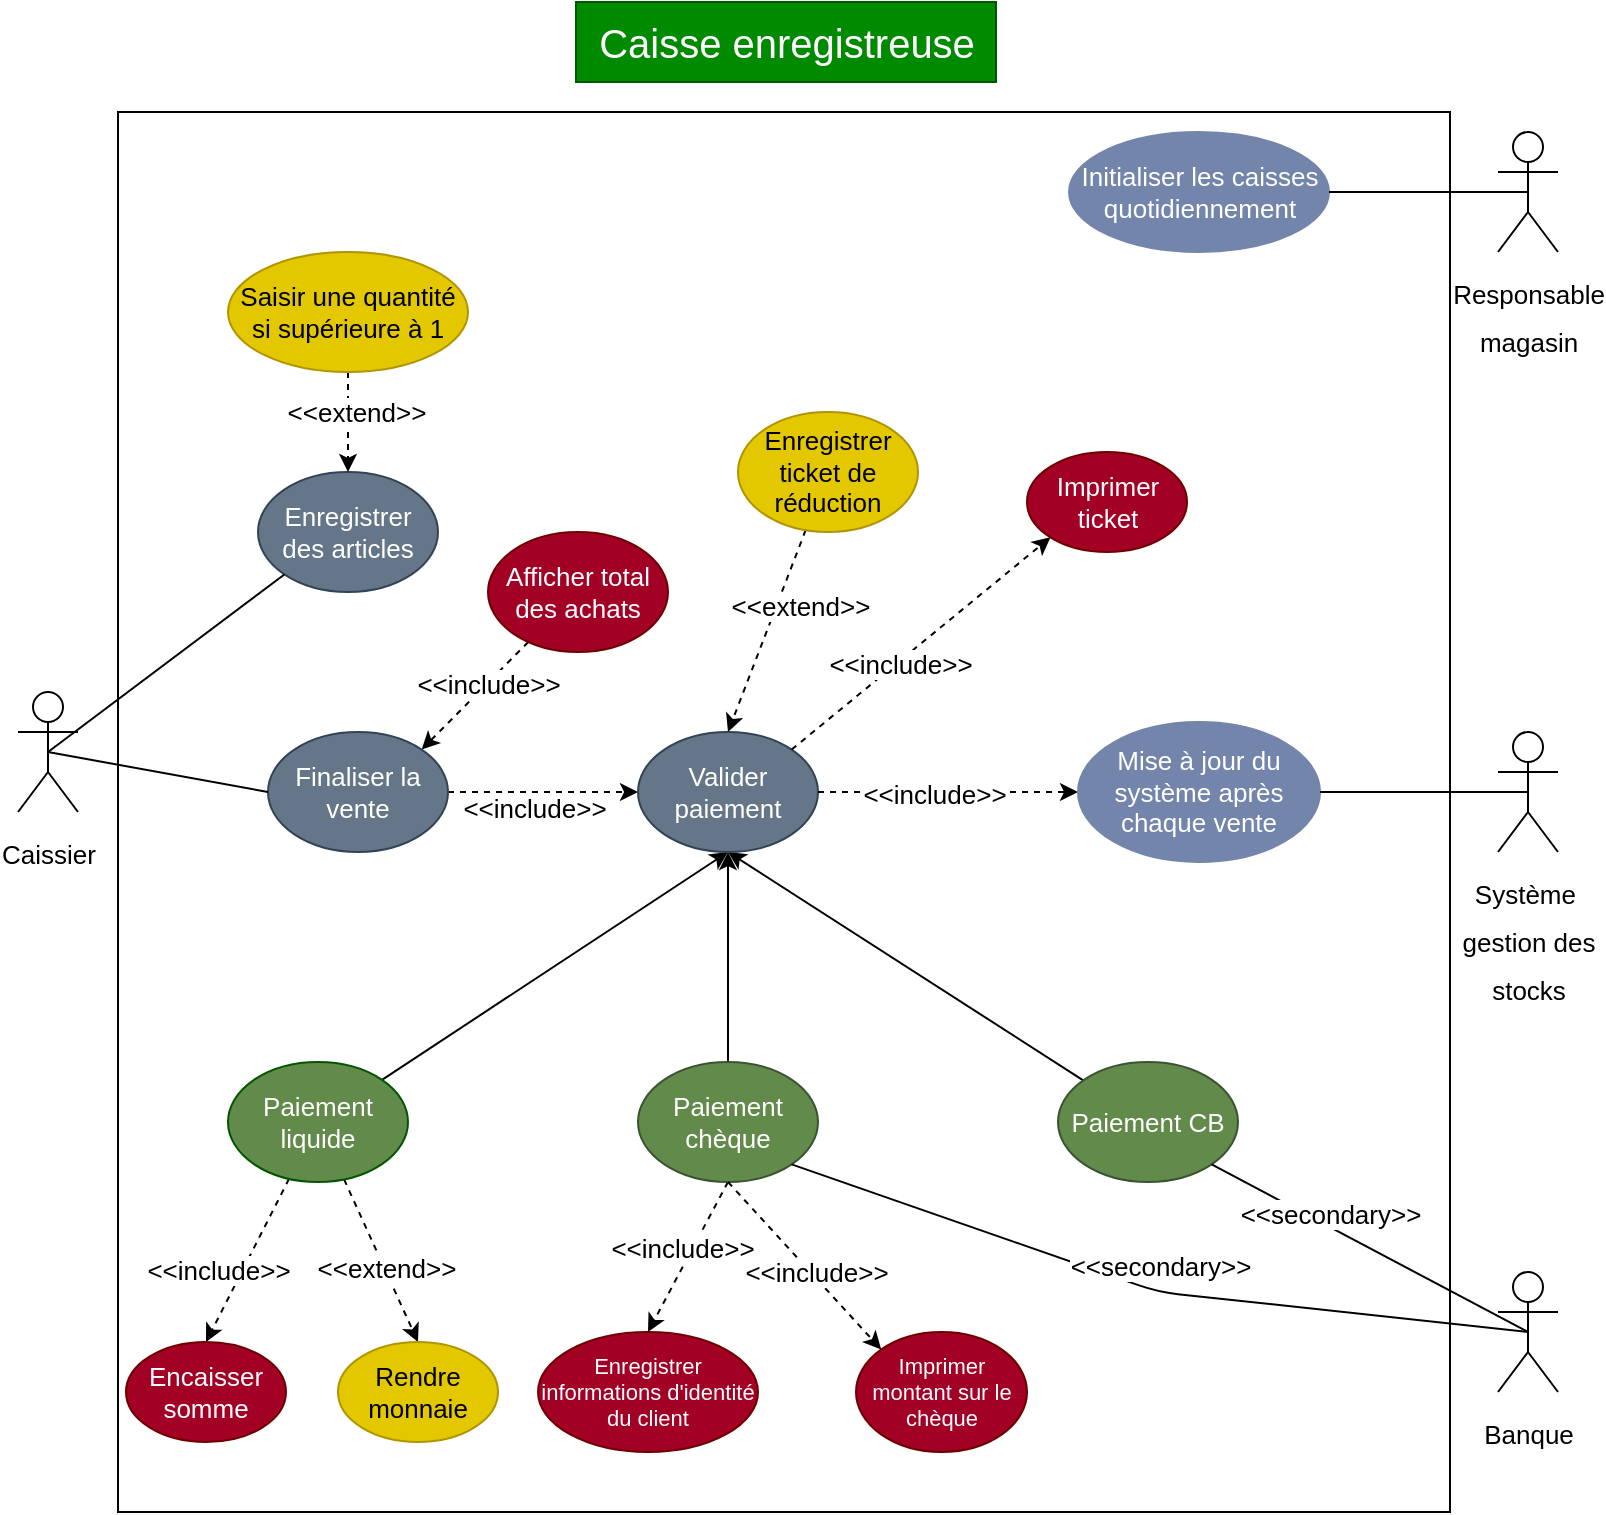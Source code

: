 <mxfile>
    <diagram id="xJ1miVXTMmLAcVZ6gy3l" name="Page-1">
        <mxGraphModel dx="1220" dy="828" grid="1" gridSize="10" guides="1" tooltips="1" connect="1" arrows="1" fold="1" page="1" pageScale="1" pageWidth="827" pageHeight="1169" math="0" shadow="0">
            <root>
                <mxCell id="0"/>
                <mxCell id="1" parent="0"/>
                <mxCell id="2" value="" style="whiteSpace=wrap;html=1;fillColor=none;movable=0;resizable=0;rotatable=0;deletable=0;editable=0;connectable=0;" parent="1" vertex="1">
                    <mxGeometry x="80" y="160" width="666" height="700" as="geometry"/>
                </mxCell>
                <mxCell id="4" value="Caisse enregistreuse" style="text;html=1;align=center;verticalAlign=middle;resizable=0;points=[];autosize=1;strokeColor=#005700;fillColor=#008a00;fontColor=#ffffff;fontSize=20;fontStyle=0" parent="1" vertex="1">
                    <mxGeometry x="309" y="105" width="210" height="40" as="geometry"/>
                </mxCell>
                <mxCell id="7" value="&lt;font style=&quot;font-size: 13px;&quot;&gt;Caissier&lt;/font&gt;" style="shape=umlActor;verticalLabelPosition=bottom;verticalAlign=top;html=1;outlineConnect=0;fontSize=20;fillColor=none;" parent="1" vertex="1">
                    <mxGeometry x="30" y="450" width="30" height="60" as="geometry"/>
                </mxCell>
                <mxCell id="10" value="&lt;font style=&quot;font-size: 13px;&quot;&gt;Banque&lt;/font&gt;" style="shape=umlActor;verticalLabelPosition=bottom;verticalAlign=top;html=1;outlineConnect=0;fontSize=20;fillColor=none;" parent="1" vertex="1">
                    <mxGeometry x="770" y="740" width="30" height="60" as="geometry"/>
                </mxCell>
                <mxCell id="11" value="&lt;font style=&quot;font-size: 13px;&quot;&gt;Système&amp;nbsp;&lt;br&gt;gestion des&lt;br&gt;stocks&lt;/font&gt;" style="shape=umlActor;verticalLabelPosition=bottom;verticalAlign=top;html=1;outlineConnect=0;fontSize=20;fillColor=none;" parent="1" vertex="1">
                    <mxGeometry x="770" y="470" width="30" height="60" as="geometry"/>
                </mxCell>
                <mxCell id="13" value="&lt;font style=&quot;font-size: 13px;&quot;&gt;Responsable&lt;br&gt;magasin&lt;/font&gt;" style="shape=umlActor;verticalLabelPosition=bottom;verticalAlign=top;html=1;outlineConnect=0;fontSize=20;fillColor=none;" parent="1" vertex="1">
                    <mxGeometry x="770" y="170" width="30" height="60" as="geometry"/>
                </mxCell>
                <mxCell id="15" value="Enregistrer des articles" style="ellipse;whiteSpace=wrap;html=1;fontSize=13;fillColor=#647687;fontColor=#ffffff;strokeColor=#314354;" parent="1" vertex="1">
                    <mxGeometry x="150" y="340" width="90" height="60" as="geometry"/>
                </mxCell>
                <mxCell id="43" style="edgeStyle=none;html=1;entryX=1;entryY=0;entryDx=0;entryDy=0;fontSize=13;dashed=1;" parent="1" source="16" target="17" edge="1">
                    <mxGeometry relative="1" as="geometry"/>
                </mxCell>
                <mxCell id="44" value="&amp;lt;&amp;lt;include&amp;gt;&amp;gt;" style="edgeLabel;html=1;align=center;verticalAlign=middle;resizable=0;points=[];fontSize=13;" parent="43" vertex="1" connectable="0">
                    <mxGeometry x="-0.452" relative="1" as="geometry">
                        <mxPoint x="-6" y="6" as="offset"/>
                    </mxGeometry>
                </mxCell>
                <mxCell id="83" style="edgeStyle=none;html=1;entryX=0;entryY=0.5;entryDx=0;entryDy=0;dashed=1;" parent="1" source="17" target="28" edge="1">
                    <mxGeometry relative="1" as="geometry"/>
                </mxCell>
                <mxCell id="84" value="&amp;lt;&amp;lt;include&amp;gt;&amp;gt;" style="edgeLabel;html=1;align=center;verticalAlign=middle;resizable=0;points=[];fontSize=13;" parent="83" vertex="1" connectable="0">
                    <mxGeometry x="-0.307" y="1" relative="1" as="geometry">
                        <mxPoint x="10" y="9" as="offset"/>
                    </mxGeometry>
                </mxCell>
                <mxCell id="17" value="Finaliser la vente" style="ellipse;whiteSpace=wrap;html=1;fontSize=13;fillColor=#647687;fontColor=#ffffff;strokeColor=#314354;" parent="1" vertex="1">
                    <mxGeometry x="155" y="470" width="90" height="60" as="geometry"/>
                </mxCell>
                <mxCell id="25" style="edgeStyle=none;html=1;entryX=0.5;entryY=0;entryDx=0;entryDy=0;fontSize=13;dashed=1;" parent="1" source="19" target="28" edge="1">
                    <mxGeometry relative="1" as="geometry">
                        <mxPoint x="185" y="500" as="targetPoint"/>
                    </mxGeometry>
                </mxCell>
                <mxCell id="26" value="&amp;lt;&amp;lt;extend&amp;gt;&amp;gt;" style="edgeLabel;html=1;align=center;verticalAlign=middle;resizable=0;points=[];fontSize=13;" parent="25" vertex="1" connectable="0">
                    <mxGeometry x="-0.517" y="-2" relative="1" as="geometry">
                        <mxPoint x="8" y="14" as="offset"/>
                    </mxGeometry>
                </mxCell>
                <mxCell id="19" value="Enregistrer ticket de réduction" style="ellipse;whiteSpace=wrap;html=1;fontSize=13;fillColor=#e3c800;fontColor=#000000;strokeColor=#B09500;" parent="1" vertex="1">
                    <mxGeometry x="390" y="310" width="90" height="60" as="geometry"/>
                </mxCell>
                <mxCell id="31" style="edgeStyle=none;html=1;fontSize=13;entryX=0.5;entryY=1;entryDx=0;entryDy=0;" parent="1" source="20" target="28" edge="1">
                    <mxGeometry relative="1" as="geometry"/>
                </mxCell>
                <mxCell id="58" style="edgeStyle=none;html=1;entryX=0.5;entryY=0;entryDx=0;entryDy=0;dashed=1;fontSize=13;" parent="1" source="20" target="57" edge="1">
                    <mxGeometry relative="1" as="geometry"/>
                </mxCell>
                <mxCell id="59" value="&amp;lt;&amp;lt;include&amp;gt;&amp;gt;" style="edgeLabel;html=1;align=center;verticalAlign=middle;resizable=0;points=[];fontSize=13;" parent="58" vertex="1" connectable="0">
                    <mxGeometry x="-0.49" relative="1" as="geometry">
                        <mxPoint x="-25" y="24" as="offset"/>
                    </mxGeometry>
                </mxCell>
                <mxCell id="64" style="edgeStyle=none;html=1;entryX=0.5;entryY=0;entryDx=0;entryDy=0;dashed=1;fontSize=13;" parent="1" source="20" target="63" edge="1">
                    <mxGeometry relative="1" as="geometry"/>
                </mxCell>
                <mxCell id="65" value="&amp;lt;&amp;lt;extend&amp;gt;&amp;gt;" style="edgeLabel;html=1;align=center;verticalAlign=middle;resizable=0;points=[];fontSize=13;" parent="64" vertex="1" connectable="0">
                    <mxGeometry x="-0.531" relative="1" as="geometry">
                        <mxPoint x="12" y="25" as="offset"/>
                    </mxGeometry>
                </mxCell>
                <mxCell id="20" value="Paiement liquide" style="ellipse;whiteSpace=wrap;html=1;fontSize=13;fillColor=#628A4B;fontColor=#ffffff;strokeColor=#005700;" parent="1" vertex="1">
                    <mxGeometry x="135" y="635" width="90" height="60" as="geometry"/>
                </mxCell>
                <mxCell id="33" style="edgeStyle=none;html=1;entryX=0.5;entryY=1;entryDx=0;entryDy=0;fontSize=13;exitX=0.5;exitY=0;exitDx=0;exitDy=0;" parent="1" source="21" target="28" edge="1">
                    <mxGeometry relative="1" as="geometry"/>
                </mxCell>
                <mxCell id="72" style="edgeStyle=none;html=1;entryX=0.5;entryY=0;entryDx=0;entryDy=0;fontSize=13;dashed=1;exitX=0.5;exitY=1;exitDx=0;exitDy=0;" parent="1" source="21" target="70" edge="1">
                    <mxGeometry relative="1" as="geometry"/>
                </mxCell>
                <mxCell id="73" value="&amp;lt;&amp;lt;include&amp;gt;&amp;gt;" style="edgeLabel;html=1;align=center;verticalAlign=middle;resizable=0;points=[];fontSize=13;" parent="72" vertex="1" connectable="0">
                    <mxGeometry x="-0.528" y="-2" relative="1" as="geometry">
                        <mxPoint x="-12" y="16" as="offset"/>
                    </mxGeometry>
                </mxCell>
                <mxCell id="21" value="Paiement chèque" style="ellipse;whiteSpace=wrap;html=1;fontSize=13;fillColor=#628A4B;fontColor=#ffffff;strokeColor=#3A5431;" parent="1" vertex="1">
                    <mxGeometry x="340" y="635" width="90" height="60" as="geometry"/>
                </mxCell>
                <mxCell id="32" style="edgeStyle=none;html=1;fontSize=13;entryX=0.5;entryY=1;entryDx=0;entryDy=0;" parent="1" source="22" target="28" edge="1">
                    <mxGeometry relative="1" as="geometry">
                        <mxPoint x="240" y="420" as="targetPoint"/>
                    </mxGeometry>
                </mxCell>
                <mxCell id="22" value="Paiement CB" style="ellipse;whiteSpace=wrap;html=1;fontSize=13;fillColor=#628A4B;fontColor=#ffffff;strokeColor=#3A5431;" parent="1" vertex="1">
                    <mxGeometry x="550" y="635" width="90" height="60" as="geometry"/>
                </mxCell>
                <mxCell id="28" value="Valider paiement" style="ellipse;whiteSpace=wrap;html=1;fontSize=13;fillColor=#647687;fontColor=#ffffff;strokeColor=#314354;" parent="1" vertex="1">
                    <mxGeometry x="340" y="470" width="90" height="60" as="geometry"/>
                </mxCell>
                <mxCell id="34" value="" style="endArrow=none;html=1;fontSize=13;entryX=0.5;entryY=0.5;entryDx=0;entryDy=0;entryPerimeter=0;exitX=1;exitY=1;exitDx=0;exitDy=0;" parent="1" source="22" target="10" edge="1">
                    <mxGeometry width="50" height="50" relative="1" as="geometry">
                        <mxPoint x="430.0" y="265.0" as="sourcePoint"/>
                        <mxPoint x="785" y="195.0" as="targetPoint"/>
                    </mxGeometry>
                </mxCell>
                <mxCell id="35" value="&amp;lt;&amp;lt;secondary&amp;gt;&amp;gt;" style="edgeLabel;html=1;align=center;verticalAlign=middle;resizable=0;points=[];fontSize=13;" parent="34" vertex="1" connectable="0">
                    <mxGeometry x="0.266" y="-1" relative="1" as="geometry">
                        <mxPoint x="-41" y="-29" as="offset"/>
                    </mxGeometry>
                </mxCell>
                <mxCell id="37" value="" style="endArrow=none;html=1;fontSize=13;entryX=0.5;entryY=0.5;entryDx=0;entryDy=0;entryPerimeter=0;exitX=1;exitY=1;exitDx=0;exitDy=0;" parent="1" source="21" target="10" edge="1">
                    <mxGeometry width="50" height="50" relative="1" as="geometry">
                        <mxPoint x="445.0" y="330.0" as="sourcePoint"/>
                        <mxPoint x="800" y="260.0" as="targetPoint"/>
                        <Array as="points">
                            <mxPoint x="600" y="750"/>
                        </Array>
                    </mxGeometry>
                </mxCell>
                <mxCell id="38" value="&amp;lt;&amp;lt;secondary&amp;gt;&amp;gt;" style="edgeLabel;html=1;align=center;verticalAlign=middle;resizable=0;points=[];fontSize=13;" parent="37" vertex="1" connectable="0">
                    <mxGeometry x="0.266" y="-1" relative="1" as="geometry">
                        <mxPoint x="-45" y="-19" as="offset"/>
                    </mxGeometry>
                </mxCell>
                <mxCell id="40" value="" style="endArrow=none;html=1;fontSize=13;entryX=0.5;entryY=0.5;entryDx=0;entryDy=0;exitX=0;exitY=1;exitDx=0;exitDy=0;entryPerimeter=0;" parent="1" source="15" target="7" edge="1">
                    <mxGeometry width="50" height="50" relative="1" as="geometry">
                        <mxPoint x="675" y="475" as="sourcePoint"/>
                        <mxPoint x="770" y="505" as="targetPoint"/>
                    </mxGeometry>
                </mxCell>
                <mxCell id="41" value="" style="endArrow=none;html=1;fontSize=13;entryX=0.5;entryY=0.5;entryDx=0;entryDy=0;entryPerimeter=0;exitX=0;exitY=0.5;exitDx=0;exitDy=0;" parent="1" source="17" target="7" edge="1">
                    <mxGeometry width="50" height="50" relative="1" as="geometry">
                        <mxPoint x="160" y="470" as="sourcePoint"/>
                        <mxPoint x="758.18" y="584.79" as="targetPoint"/>
                    </mxGeometry>
                </mxCell>
                <mxCell id="49" value="Initialiser les caisses quotidiennement" style="ellipse;whiteSpace=wrap;html=1;fontSize=13;fillColor=#7385AB;strokeColor=#7385AB;fontColor=#ffffff;" parent="1" vertex="1">
                    <mxGeometry x="555.5" y="170" width="130" height="60" as="geometry"/>
                </mxCell>
                <mxCell id="50" value="" style="endArrow=none;html=1;fontSize=13;entryX=0.5;entryY=0.5;entryDx=0;entryDy=0;exitX=1;exitY=0.5;exitDx=0;exitDy=0;entryPerimeter=0;" parent="1" source="49" target="13" edge="1">
                    <mxGeometry width="50" height="50" relative="1" as="geometry">
                        <mxPoint x="640.0" y="210.003" as="sourcePoint"/>
                        <mxPoint x="798.18" y="288.79" as="targetPoint"/>
                    </mxGeometry>
                </mxCell>
                <mxCell id="52" style="edgeStyle=none;html=1;entryX=0.5;entryY=0;entryDx=0;entryDy=0;dashed=1;fontSize=13;" parent="1" source="51" target="15" edge="1">
                    <mxGeometry relative="1" as="geometry"/>
                </mxCell>
                <mxCell id="53" value="&amp;lt;&amp;lt;extend&amp;gt;&amp;gt;" style="edgeLabel;html=1;align=center;verticalAlign=middle;resizable=0;points=[];fontSize=13;" parent="52" vertex="1" connectable="0">
                    <mxGeometry x="-0.515" y="1" relative="1" as="geometry">
                        <mxPoint x="3" y="8" as="offset"/>
                    </mxGeometry>
                </mxCell>
                <mxCell id="51" value="Saisir une quantité si supérieure à 1" style="ellipse;whiteSpace=wrap;html=1;fontSize=13;fillColor=#e3c800;fontColor=#000000;strokeColor=#B09500;" parent="1" vertex="1">
                    <mxGeometry x="135" y="230" width="120" height="60" as="geometry"/>
                </mxCell>
                <mxCell id="57" value="Encaisser somme" style="ellipse;whiteSpace=wrap;html=1;fontSize=13;fillColor=#a20025;fontColor=#ffffff;strokeColor=#6F0000;" parent="1" vertex="1">
                    <mxGeometry x="84" y="775" width="80" height="50" as="geometry"/>
                </mxCell>
                <mxCell id="63" value="Rendre monnaie" style="ellipse;whiteSpace=wrap;html=1;fontSize=13;fillColor=#e3c800;fontColor=#000000;strokeColor=#B09500;" parent="1" vertex="1">
                    <mxGeometry x="190" y="775" width="80" height="50" as="geometry"/>
                </mxCell>
                <mxCell id="70" value="Enregistrer informations d'identité du client" style="ellipse;whiteSpace=wrap;html=1;fontSize=11;fillColor=#a20025;fontColor=#ffffff;strokeColor=#6F0000;" parent="1" vertex="1">
                    <mxGeometry x="290" y="770" width="110" height="60" as="geometry"/>
                </mxCell>
                <mxCell id="71" value="Imprimer montant sur le chèque" style="ellipse;whiteSpace=wrap;html=1;fontSize=11;fillColor=#a20025;fontColor=#ffffff;strokeColor=#6F0000;" parent="1" vertex="1">
                    <mxGeometry x="449" y="770" width="85.5" height="60" as="geometry"/>
                </mxCell>
                <mxCell id="74" style="edgeStyle=none;html=1;entryX=0;entryY=0;entryDx=0;entryDy=0;fontSize=13;dashed=1;exitX=0.5;exitY=1;exitDx=0;exitDy=0;" parent="1" source="21" target="71" edge="1">
                    <mxGeometry relative="1" as="geometry">
                        <mxPoint x="302.764" y="843.686" as="sourcePoint"/>
                        <mxPoint x="370.0" y="815" as="targetPoint"/>
                    </mxGeometry>
                </mxCell>
                <mxCell id="75" value="&amp;lt;&amp;lt;include&amp;gt;&amp;gt;" style="edgeLabel;html=1;align=center;verticalAlign=middle;resizable=0;points=[];fontSize=13;" parent="74" vertex="1" connectable="0">
                    <mxGeometry x="-0.528" y="-2" relative="1" as="geometry">
                        <mxPoint x="27" y="23" as="offset"/>
                    </mxGeometry>
                </mxCell>
                <mxCell id="79" style="edgeStyle=none;html=1;entryX=0;entryY=1;entryDx=0;entryDy=0;dashed=1;fontSize=11;exitX=1;exitY=0;exitDx=0;exitDy=0;" parent="1" source="28" target="78" edge="1">
                    <mxGeometry relative="1" as="geometry">
                        <mxPoint x="580.005" y="489.996" as="sourcePoint"/>
                    </mxGeometry>
                </mxCell>
                <mxCell id="80" value="&amp;lt;&amp;lt;include&amp;gt;&amp;gt;" style="edgeLabel;html=1;align=center;verticalAlign=middle;resizable=0;points=[];fontSize=13;" parent="79" vertex="1" connectable="0">
                    <mxGeometry x="-0.478" y="1" relative="1" as="geometry">
                        <mxPoint x="21" y="-15" as="offset"/>
                    </mxGeometry>
                </mxCell>
                <mxCell id="88" style="edgeStyle=none;html=1;entryX=0;entryY=0.5;entryDx=0;entryDy=0;dashed=1;exitX=1;exitY=0.5;exitDx=0;exitDy=0;" edge="1" parent="1" source="28" target="86">
                    <mxGeometry relative="1" as="geometry">
                        <mxPoint x="570" y="500" as="sourcePoint"/>
                    </mxGeometry>
                </mxCell>
                <mxCell id="89" value="&amp;lt;&amp;lt;include&amp;gt;&amp;gt;" style="edgeLabel;html=1;align=center;verticalAlign=middle;resizable=0;points=[];fontSize=13;" vertex="1" connectable="0" parent="88">
                    <mxGeometry x="-0.323" y="-2" relative="1" as="geometry">
                        <mxPoint x="14" y="-1" as="offset"/>
                    </mxGeometry>
                </mxCell>
                <mxCell id="78" value="Imprimer ticket" style="ellipse;whiteSpace=wrap;html=1;fontSize=13;fillColor=#a20025;fontColor=#ffffff;strokeColor=#6F0000;" parent="1" vertex="1">
                    <mxGeometry x="534.5" y="330" width="80" height="50" as="geometry"/>
                </mxCell>
                <mxCell id="16" value="Afficher total des achats" style="ellipse;whiteSpace=wrap;html=1;fontSize=13;fillColor=#a20025;fontColor=#ffffff;strokeColor=#6F0000;" parent="1" vertex="1">
                    <mxGeometry x="265" y="370" width="90" height="60" as="geometry"/>
                </mxCell>
                <mxCell id="86" value="Mise à jour du système après chaque vente" style="ellipse;whiteSpace=wrap;html=1;fontSize=13;fillColor=#7385AB;fontColor=#ffffff;strokeColor=#7385AB;" parent="1" vertex="1">
                    <mxGeometry x="560" y="465" width="121" height="70" as="geometry"/>
                </mxCell>
                <mxCell id="87" value="" style="endArrow=none;html=1;fontSize=13;entryX=0.5;entryY=0.5;entryDx=0;entryDy=0;exitX=1;exitY=0.5;exitDx=0;exitDy=0;entryPerimeter=0;" parent="1" target="11" edge="1" source="86">
                    <mxGeometry width="50" height="50" relative="1" as="geometry">
                        <mxPoint x="660" y="534.41" as="sourcePoint"/>
                        <mxPoint x="796" y="534.41" as="targetPoint"/>
                    </mxGeometry>
                </mxCell>
            </root>
        </mxGraphModel>
    </diagram>
</mxfile>